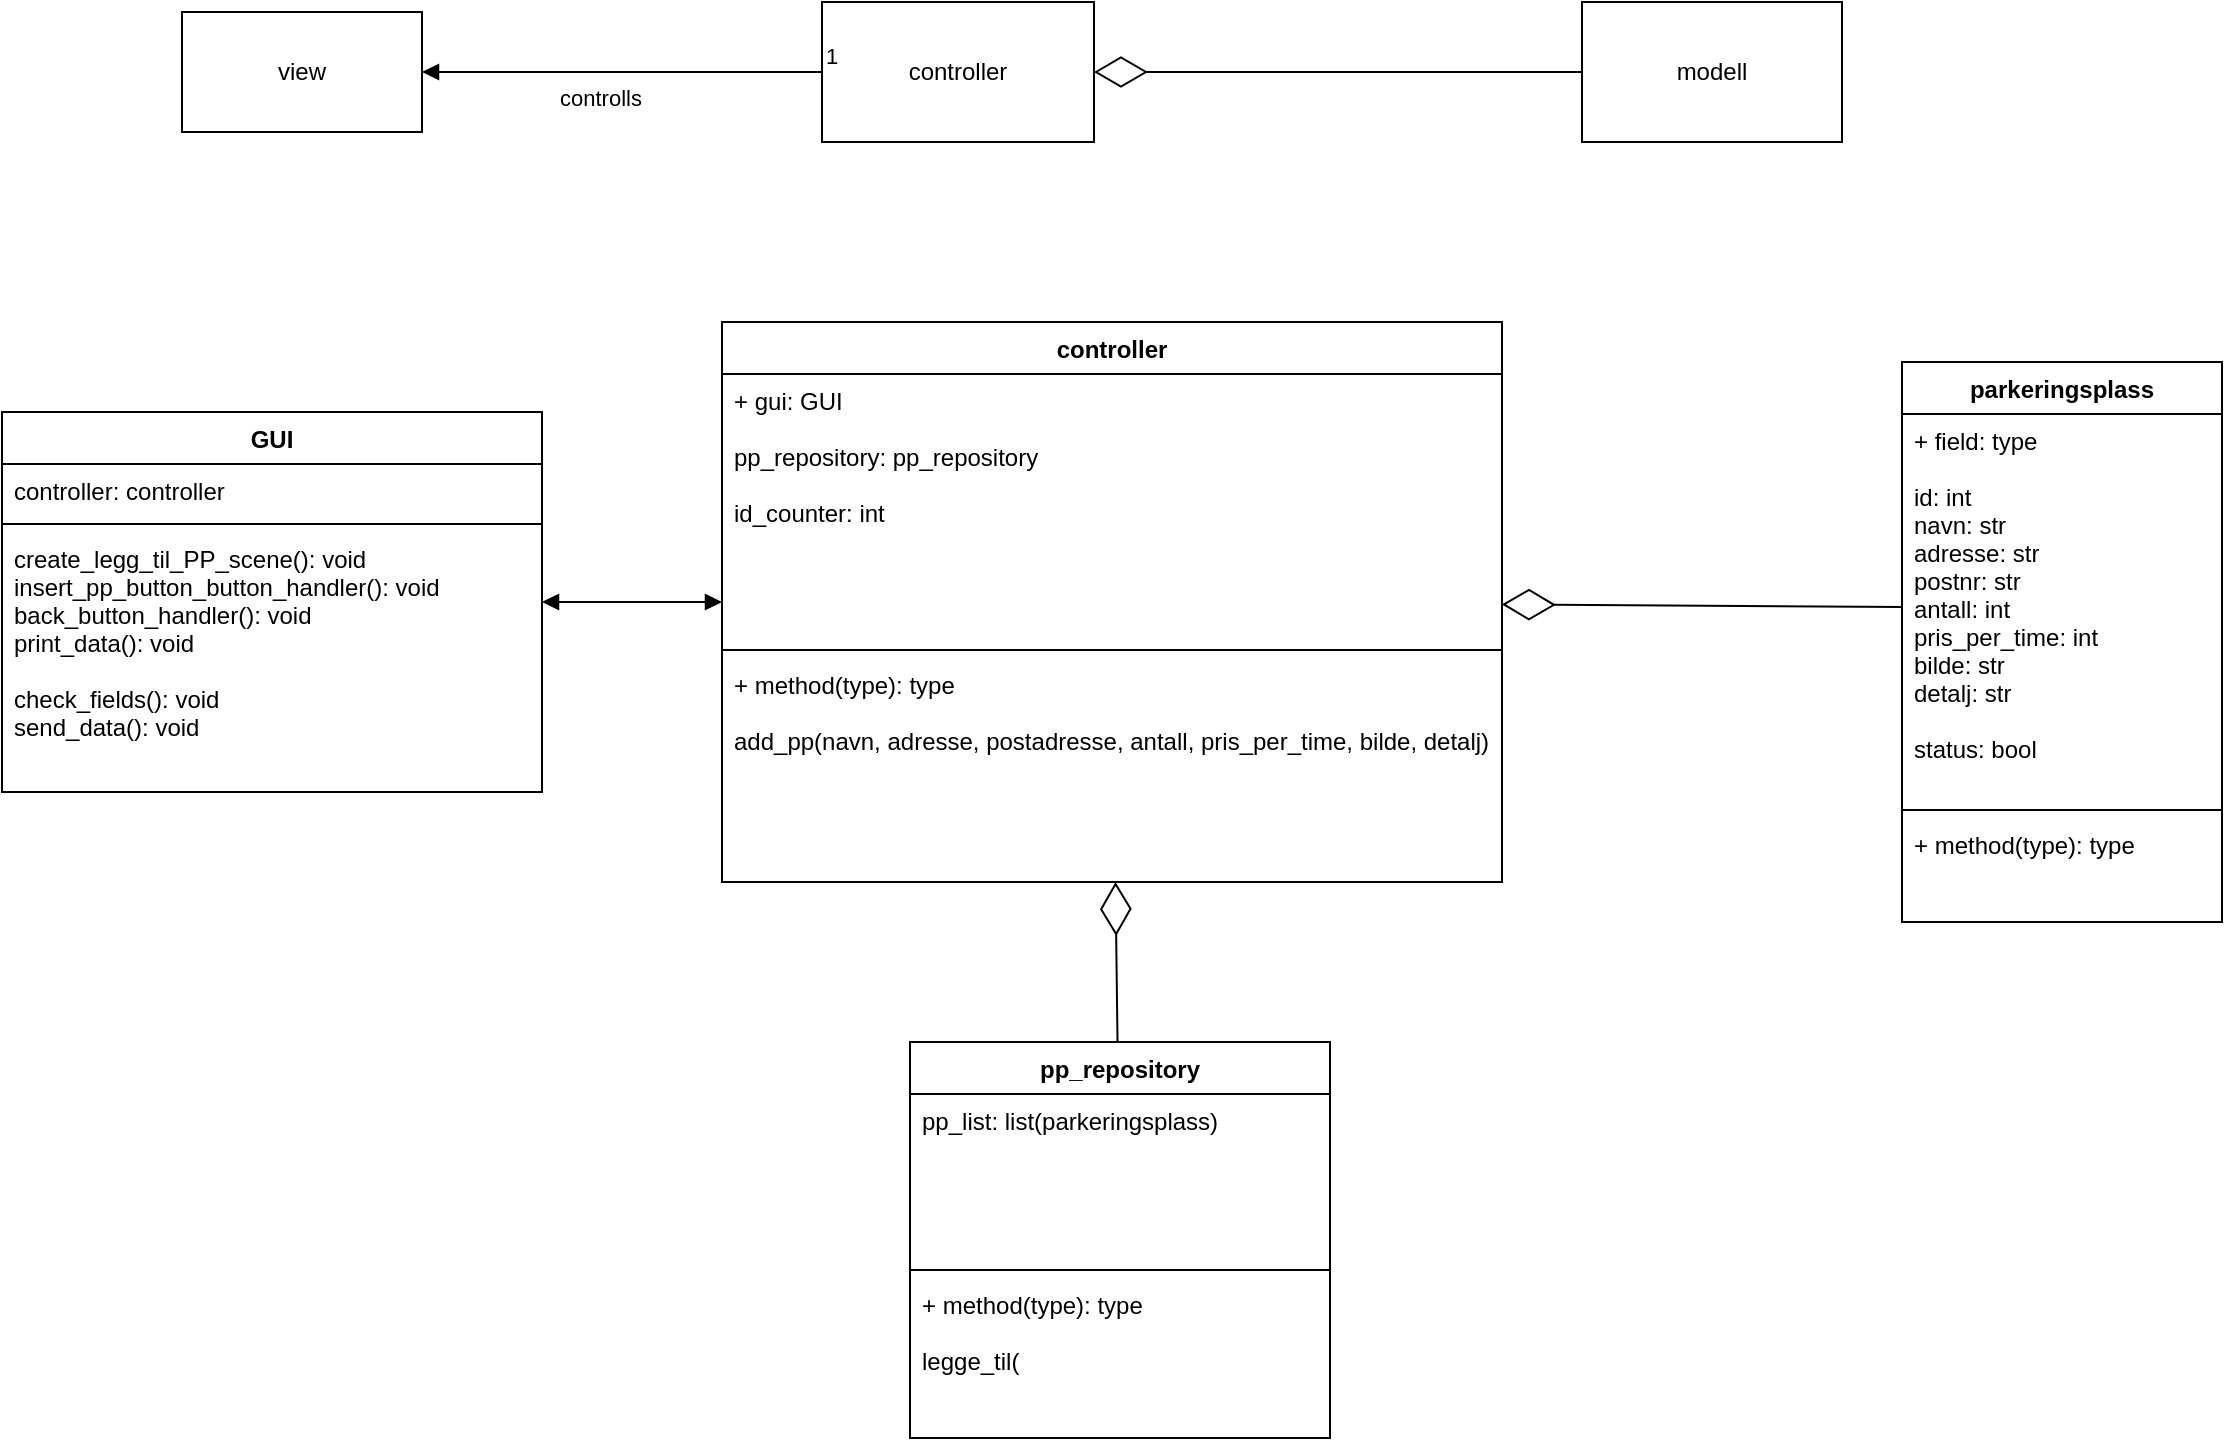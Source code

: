 <mxfile version="13.8.1" type="device"><diagram id="32-fTJ2ubLlRD5n80n7W" name="Page-1"><mxGraphModel dx="1865" dy="580" grid="1" gridSize="10" guides="1" tooltips="1" connect="1" arrows="1" fold="1" page="1" pageScale="1" pageWidth="827" pageHeight="1169" math="0" shadow="0"><root><mxCell id="0"/><mxCell id="1" parent="0"/><mxCell id="aRa4Pq_iGyfxKkBx62Ad-1" value="view" style="rounded=0;whiteSpace=wrap;html=1;" parent="1" vertex="1"><mxGeometry x="50" y="15" width="120" height="60" as="geometry"/></mxCell><mxCell id="aRa4Pq_iGyfxKkBx62Ad-2" value="controller" style="rounded=0;whiteSpace=wrap;html=1;" parent="1" vertex="1"><mxGeometry x="370" y="10" width="136" height="70" as="geometry"/></mxCell><mxCell id="aRa4Pq_iGyfxKkBx62Ad-3" value="modell" style="rounded=0;whiteSpace=wrap;html=1;" parent="1" vertex="1"><mxGeometry x="750" y="10" width="130" height="70" as="geometry"/></mxCell><mxCell id="aRa4Pq_iGyfxKkBx62Ad-8" value="controlls" style="endArrow=block;endFill=1;html=1;edgeStyle=orthogonalEdgeStyle;align=left;verticalAlign=top;" parent="1" source="aRa4Pq_iGyfxKkBx62Ad-2" target="aRa4Pq_iGyfxKkBx62Ad-1" edge="1"><mxGeometry x="0.333" relative="1" as="geometry"><mxPoint x="60" y="25" as="sourcePoint"/><mxPoint x="300" y="265" as="targetPoint"/><mxPoint as="offset"/></mxGeometry></mxCell><mxCell id="aRa4Pq_iGyfxKkBx62Ad-9" value="1" style="edgeLabel;resizable=0;html=1;align=left;verticalAlign=bottom;" parent="aRa4Pq_iGyfxKkBx62Ad-8" connectable="0" vertex="1"><mxGeometry x="-1" relative="1" as="geometry"/></mxCell><mxCell id="aRa4Pq_iGyfxKkBx62Ad-10" value="" style="endArrow=diamondThin;endFill=0;endSize=24;html=1;" parent="1" source="aRa4Pq_iGyfxKkBx62Ad-3" target="aRa4Pq_iGyfxKkBx62Ad-2" edge="1"><mxGeometry width="160" relative="1" as="geometry"><mxPoint x="140" y="265" as="sourcePoint"/><mxPoint x="300" y="265" as="targetPoint"/></mxGeometry></mxCell><mxCell id="lizrfQJsRXq22H9Nif6X-2" value="" style="endArrow=diamondThin;endFill=0;endSize=24;html=1;" parent="1" source="aRa4Pq_iGyfxKkBx62Ad-16" target="aRa4Pq_iGyfxKkBx62Ad-11" edge="1"><mxGeometry width="160" relative="1" as="geometry"><mxPoint x="420" y="240" as="sourcePoint"/><mxPoint x="580" y="240" as="targetPoint"/></mxGeometry></mxCell><mxCell id="aRa4Pq_iGyfxKkBx62Ad-11" value="controller" style="swimlane;fontStyle=1;align=center;verticalAlign=top;childLayout=stackLayout;horizontal=1;startSize=26;horizontalStack=0;resizeParent=1;resizeParentMax=0;resizeLast=0;collapsible=1;marginBottom=0;" parent="1" vertex="1"><mxGeometry x="320" y="170" width="390" height="280" as="geometry"/></mxCell><mxCell id="aRa4Pq_iGyfxKkBx62Ad-12" value="+ gui: GUI&#10;&#10;pp_repository: pp_repository&#10;&#10;id_counter: int " style="text;strokeColor=none;fillColor=none;align=left;verticalAlign=top;spacingLeft=4;spacingRight=4;overflow=hidden;rotatable=0;points=[[0,0.5],[1,0.5]];portConstraint=eastwest;" parent="aRa4Pq_iGyfxKkBx62Ad-11" vertex="1"><mxGeometry y="26" width="390" height="134" as="geometry"/></mxCell><mxCell id="aRa4Pq_iGyfxKkBx62Ad-13" value="" style="line;strokeWidth=1;fillColor=none;align=left;verticalAlign=middle;spacingTop=-1;spacingLeft=3;spacingRight=3;rotatable=0;labelPosition=right;points=[];portConstraint=eastwest;" parent="aRa4Pq_iGyfxKkBx62Ad-11" vertex="1"><mxGeometry y="160" width="390" height="8" as="geometry"/></mxCell><mxCell id="aRa4Pq_iGyfxKkBx62Ad-14" value="+ method(type): type&#10;&#10;add_pp(navn, adresse, postadresse, antall, pris_per_time, bilde, detalj)&#10;&#10;" style="text;strokeColor=none;fillColor=none;align=left;verticalAlign=top;spacingLeft=4;spacingRight=4;overflow=hidden;rotatable=0;points=[[0,0.5],[1,0.5]];portConstraint=eastwest;" parent="aRa4Pq_iGyfxKkBx62Ad-11" vertex="1"><mxGeometry y="168" width="390" height="112" as="geometry"/></mxCell><mxCell id="hfJftqtaGAKrhhOduKir-3" value="pp_repository" style="swimlane;fontStyle=1;align=center;verticalAlign=top;childLayout=stackLayout;horizontal=1;startSize=26;horizontalStack=0;resizeParent=1;resizeParentMax=0;resizeLast=0;collapsible=1;marginBottom=0;" parent="1" vertex="1"><mxGeometry x="414" y="530" width="210" height="198" as="geometry"/></mxCell><mxCell id="hfJftqtaGAKrhhOduKir-4" value="pp_list: list(parkeringsplass)&#10;&#10;" style="text;strokeColor=none;fillColor=none;align=left;verticalAlign=top;spacingLeft=4;spacingRight=4;overflow=hidden;rotatable=0;points=[[0,0.5],[1,0.5]];portConstraint=eastwest;" parent="hfJftqtaGAKrhhOduKir-3" vertex="1"><mxGeometry y="26" width="210" height="84" as="geometry"/></mxCell><mxCell id="hfJftqtaGAKrhhOduKir-5" value="" style="line;strokeWidth=1;fillColor=none;align=left;verticalAlign=middle;spacingTop=-1;spacingLeft=3;spacingRight=3;rotatable=0;labelPosition=right;points=[];portConstraint=eastwest;" parent="hfJftqtaGAKrhhOduKir-3" vertex="1"><mxGeometry y="110" width="210" height="8" as="geometry"/></mxCell><mxCell id="hfJftqtaGAKrhhOduKir-6" value="+ method(type): type&#10;&#10;legge_til(" style="text;strokeColor=none;fillColor=none;align=left;verticalAlign=top;spacingLeft=4;spacingRight=4;overflow=hidden;rotatable=0;points=[[0,0.5],[1,0.5]];portConstraint=eastwest;" parent="hfJftqtaGAKrhhOduKir-3" vertex="1"><mxGeometry y="118" width="210" height="80" as="geometry"/></mxCell><mxCell id="hfJftqtaGAKrhhOduKir-7" value="" style="endArrow=diamondThin;endFill=0;endSize=24;html=1;" parent="1" source="hfJftqtaGAKrhhOduKir-3" target="aRa4Pq_iGyfxKkBx62Ad-11" edge="1"><mxGeometry width="160" relative="1" as="geometry"><mxPoint x="750" y="410" as="sourcePoint"/><mxPoint x="910" y="410" as="targetPoint"/></mxGeometry></mxCell><mxCell id="aRa4Pq_iGyfxKkBx62Ad-15" value="parkeringsplass" style="swimlane;fontStyle=1;align=center;verticalAlign=top;childLayout=stackLayout;horizontal=1;startSize=26;horizontalStack=0;resizeParent=1;resizeParentMax=0;resizeLast=0;collapsible=1;marginBottom=0;" parent="1" vertex="1"><mxGeometry x="910" y="190" width="160" height="280" as="geometry"/></mxCell><mxCell id="aRa4Pq_iGyfxKkBx62Ad-16" value="+ field: type&#10;&#10;id: int&#10;navn: str&#10;adresse: str&#10;postnr: str&#10;antall: int&#10;pris_per_time: int&#10;bilde: str&#10;detalj: str&#10;&#10;status: bool" style="text;strokeColor=none;fillColor=none;align=left;verticalAlign=top;spacingLeft=4;spacingRight=4;overflow=hidden;rotatable=0;points=[[0,0.5],[1,0.5]];portConstraint=eastwest;" parent="aRa4Pq_iGyfxKkBx62Ad-15" vertex="1"><mxGeometry y="26" width="160" height="194" as="geometry"/></mxCell><mxCell id="aRa4Pq_iGyfxKkBx62Ad-17" value="" style="line;strokeWidth=1;fillColor=none;align=left;verticalAlign=middle;spacingTop=-1;spacingLeft=3;spacingRight=3;rotatable=0;labelPosition=right;points=[];portConstraint=eastwest;" parent="aRa4Pq_iGyfxKkBx62Ad-15" vertex="1"><mxGeometry y="220" width="160" height="8" as="geometry"/></mxCell><mxCell id="aRa4Pq_iGyfxKkBx62Ad-18" value="+ method(type): type" style="text;strokeColor=none;fillColor=none;align=left;verticalAlign=top;spacingLeft=4;spacingRight=4;overflow=hidden;rotatable=0;points=[[0,0.5],[1,0.5]];portConstraint=eastwest;" parent="aRa4Pq_iGyfxKkBx62Ad-15" vertex="1"><mxGeometry y="228" width="160" height="52" as="geometry"/></mxCell><mxCell id="hfJftqtaGAKrhhOduKir-9" value="" style="endArrow=block;startArrow=block;endFill=1;startFill=1;html=1;" parent="1" source="aRa4Pq_iGyfxKkBx62Ad-4" target="aRa4Pq_iGyfxKkBx62Ad-11" edge="1"><mxGeometry width="160" relative="1" as="geometry"><mxPoint x="750" y="410" as="sourcePoint"/><mxPoint x="910" y="410" as="targetPoint"/></mxGeometry></mxCell><mxCell id="aRa4Pq_iGyfxKkBx62Ad-4" value="GUI" style="swimlane;fontStyle=1;align=center;verticalAlign=top;childLayout=stackLayout;horizontal=1;startSize=26;horizontalStack=0;resizeParent=1;resizeParentMax=0;resizeLast=0;collapsible=1;marginBottom=0;" parent="1" vertex="1"><mxGeometry x="-40" y="215" width="270" height="190" as="geometry"/></mxCell><mxCell id="aRa4Pq_iGyfxKkBx62Ad-5" value="controller: controller" style="text;strokeColor=none;fillColor=none;align=left;verticalAlign=top;spacingLeft=4;spacingRight=4;overflow=hidden;rotatable=0;points=[[0,0.5],[1,0.5]];portConstraint=eastwest;" parent="aRa4Pq_iGyfxKkBx62Ad-4" vertex="1"><mxGeometry y="26" width="270" height="26" as="geometry"/></mxCell><mxCell id="aRa4Pq_iGyfxKkBx62Ad-6" value="" style="line;strokeWidth=1;fillColor=none;align=left;verticalAlign=middle;spacingTop=-1;spacingLeft=3;spacingRight=3;rotatable=0;labelPosition=right;points=[];portConstraint=eastwest;" parent="aRa4Pq_iGyfxKkBx62Ad-4" vertex="1"><mxGeometry y="52" width="270" height="8" as="geometry"/></mxCell><mxCell id="aRa4Pq_iGyfxKkBx62Ad-7" value="create_legg_til_PP_scene(): void&#10;insert_pp_button_button_handler(): void&#10;back_button_handler(): void&#10;print_data(): void&#10;&#10;check_fields(): void&#10;send_data(): void" style="text;strokeColor=none;fillColor=none;align=left;verticalAlign=top;spacingLeft=4;spacingRight=4;overflow=hidden;rotatable=0;points=[[0,0.5],[1,0.5]];portConstraint=eastwest;" parent="aRa4Pq_iGyfxKkBx62Ad-4" vertex="1"><mxGeometry y="60" width="270" height="130" as="geometry"/></mxCell></root></mxGraphModel></diagram></mxfile>